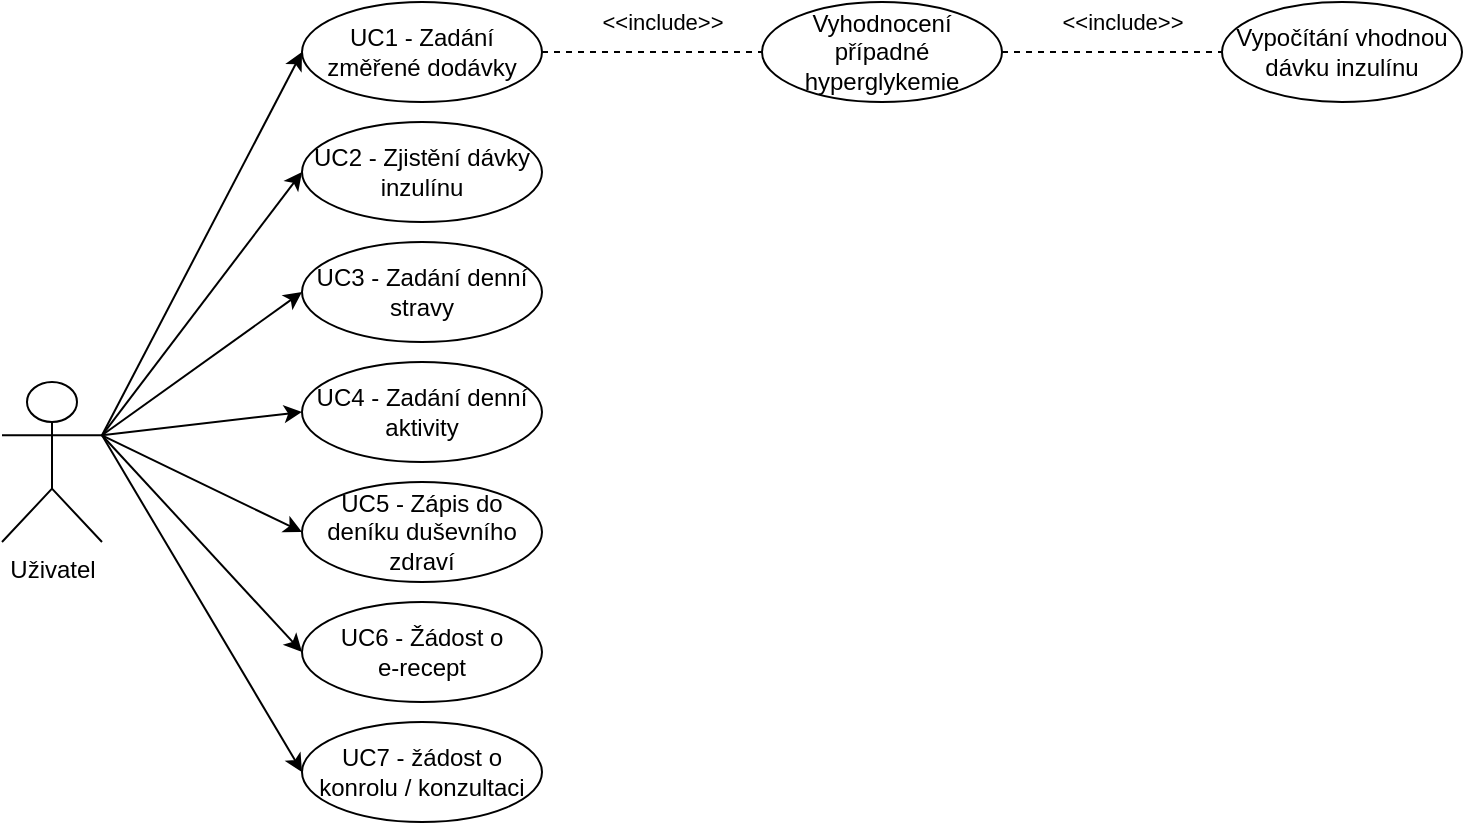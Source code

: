 <mxfile>
    <diagram id="RmeVF2xvAW09HpgqktBO" name="Page-1">
        <mxGraphModel dx="1865" dy="1428" grid="1" gridSize="10" guides="1" tooltips="1" connect="1" arrows="1" fold="1" page="1" pageScale="1" pageWidth="850" pageHeight="1100" math="0" shadow="0">
            <root>
                <mxCell id="0"/>
                <mxCell id="1" parent="0"/>
                <mxCell id="6" style="edgeStyle=none;html=1;exitX=1;exitY=0.333;exitDx=0;exitDy=0;exitPerimeter=0;entryX=0;entryY=0.5;entryDx=0;entryDy=0;" edge="1" parent="1" source="2" target="5">
                    <mxGeometry relative="1" as="geometry"/>
                </mxCell>
                <mxCell id="18" style="edgeStyle=none;html=1;exitX=1;exitY=0.333;exitDx=0;exitDy=0;exitPerimeter=0;entryX=0;entryY=0.5;entryDx=0;entryDy=0;" edge="1" parent="1" source="2" target="8">
                    <mxGeometry relative="1" as="geometry"/>
                </mxCell>
                <mxCell id="19" style="edgeStyle=none;html=1;exitX=1;exitY=0.333;exitDx=0;exitDy=0;exitPerimeter=0;entryX=0;entryY=0.5;entryDx=0;entryDy=0;" edge="1" parent="1" source="2" target="9">
                    <mxGeometry relative="1" as="geometry"/>
                </mxCell>
                <mxCell id="26" style="edgeStyle=none;html=1;exitX=1;exitY=0.333;exitDx=0;exitDy=0;exitPerimeter=0;entryX=0;entryY=0.5;entryDx=0;entryDy=0;" edge="1" parent="1" source="2" target="7">
                    <mxGeometry relative="1" as="geometry"/>
                </mxCell>
                <mxCell id="2" value="Uživatel&lt;br&gt;" style="shape=umlActor;verticalLabelPosition=bottom;verticalAlign=top;html=1;outlineConnect=0;" vertex="1" parent="1">
                    <mxGeometry x="60" y="535" width="50" height="80" as="geometry"/>
                </mxCell>
                <mxCell id="5" value="UC1 - Zadání změřené dodávky" style="ellipse;whiteSpace=wrap;html=1;" vertex="1" parent="1">
                    <mxGeometry x="210" y="345" width="120" height="50" as="geometry"/>
                </mxCell>
                <mxCell id="7" value="UC2 - Zjistění dávky inzulínu" style="ellipse;whiteSpace=wrap;html=1;" vertex="1" parent="1">
                    <mxGeometry x="210" y="405" width="120" height="50" as="geometry"/>
                </mxCell>
                <mxCell id="8" value="UC3 - Zadání denní stravy" style="ellipse;whiteSpace=wrap;html=1;" vertex="1" parent="1">
                    <mxGeometry x="210" y="465" width="120" height="50" as="geometry"/>
                </mxCell>
                <mxCell id="9" value="UC4 - Zadání denní aktivity" style="ellipse;whiteSpace=wrap;html=1;" vertex="1" parent="1">
                    <mxGeometry x="210" y="525" width="120" height="50" as="geometry"/>
                </mxCell>
                <mxCell id="10" value="UC5 - Zápis do deníku duševního zdraví" style="ellipse;whiteSpace=wrap;html=1;" vertex="1" parent="1">
                    <mxGeometry x="210" y="585" width="120" height="50" as="geometry"/>
                </mxCell>
                <mxCell id="11" value="UC6 - Žádost o &lt;br&gt;e-recept" style="ellipse;whiteSpace=wrap;html=1;" vertex="1" parent="1">
                    <mxGeometry x="210" y="645" width="120" height="50" as="geometry"/>
                </mxCell>
                <mxCell id="12" value="UC7 - žádost o konrolu / konzultaci" style="ellipse;whiteSpace=wrap;html=1;" vertex="1" parent="1">
                    <mxGeometry x="210" y="705" width="120" height="50" as="geometry"/>
                </mxCell>
                <mxCell id="14" value="Vyhodnocení případné hyperglykemie" style="ellipse;whiteSpace=wrap;html=1;" vertex="1" parent="1">
                    <mxGeometry x="440" y="345" width="120" height="50" as="geometry"/>
                </mxCell>
                <mxCell id="15" value="" style="endArrow=none;dashed=1;html=1;exitX=1;exitY=0.5;exitDx=0;exitDy=0;entryX=0;entryY=0.5;entryDx=0;entryDy=0;" edge="1" parent="1" source="5" target="14">
                    <mxGeometry width="50" height="50" relative="1" as="geometry">
                        <mxPoint x="390" y="405" as="sourcePoint"/>
                        <mxPoint x="440" y="355" as="targetPoint"/>
                    </mxGeometry>
                </mxCell>
                <mxCell id="16" value="&amp;lt;&amp;lt;include&amp;gt;&amp;gt;" style="edgeLabel;html=1;align=center;verticalAlign=middle;resizable=0;points=[];" vertex="1" connectable="0" parent="15">
                    <mxGeometry x="0.271" relative="1" as="geometry">
                        <mxPoint x="-10" y="-15" as="offset"/>
                    </mxGeometry>
                </mxCell>
                <mxCell id="20" value="" style="endArrow=classic;html=1;exitX=1;exitY=0.333;exitDx=0;exitDy=0;exitPerimeter=0;entryX=0;entryY=0.5;entryDx=0;entryDy=0;" edge="1" parent="1" source="2" target="10">
                    <mxGeometry width="50" height="50" relative="1" as="geometry">
                        <mxPoint x="250" y="575" as="sourcePoint"/>
                        <mxPoint x="300" y="525" as="targetPoint"/>
                    </mxGeometry>
                </mxCell>
                <mxCell id="21" value="" style="endArrow=classic;html=1;exitX=1;exitY=0.333;exitDx=0;exitDy=0;exitPerimeter=0;entryX=0;entryY=0.5;entryDx=0;entryDy=0;" edge="1" parent="1" source="2" target="11">
                    <mxGeometry width="50" height="50" relative="1" as="geometry">
                        <mxPoint x="120" y="571.667" as="sourcePoint"/>
                        <mxPoint x="220" y="620" as="targetPoint"/>
                    </mxGeometry>
                </mxCell>
                <mxCell id="22" value="" style="endArrow=classic;html=1;entryX=0;entryY=0.5;entryDx=0;entryDy=0;exitX=1;exitY=0.333;exitDx=0;exitDy=0;exitPerimeter=0;" edge="1" parent="1" source="2" target="12">
                    <mxGeometry width="50" height="50" relative="1" as="geometry">
                        <mxPoint x="110" y="565" as="sourcePoint"/>
                        <mxPoint x="230" y="630" as="targetPoint"/>
                    </mxGeometry>
                </mxCell>
                <mxCell id="23" value="Vypočítání vhodnou dávku inzulínu" style="ellipse;whiteSpace=wrap;html=1;" vertex="1" parent="1">
                    <mxGeometry x="670" y="345" width="120" height="50" as="geometry"/>
                </mxCell>
                <mxCell id="24" value="" style="endArrow=none;dashed=1;html=1;exitX=1;exitY=0.5;exitDx=0;exitDy=0;entryX=0;entryY=0.5;entryDx=0;entryDy=0;" edge="1" parent="1" target="23">
                    <mxGeometry width="50" height="50" relative="1" as="geometry">
                        <mxPoint x="560" y="370" as="sourcePoint"/>
                        <mxPoint x="670" y="355" as="targetPoint"/>
                    </mxGeometry>
                </mxCell>
                <mxCell id="25" value="&amp;lt;&amp;lt;include&amp;gt;&amp;gt;" style="edgeLabel;html=1;align=center;verticalAlign=middle;resizable=0;points=[];" vertex="1" connectable="0" parent="24">
                    <mxGeometry x="0.271" relative="1" as="geometry">
                        <mxPoint x="-10" y="-15" as="offset"/>
                    </mxGeometry>
                </mxCell>
            </root>
        </mxGraphModel>
    </diagram>
</mxfile>